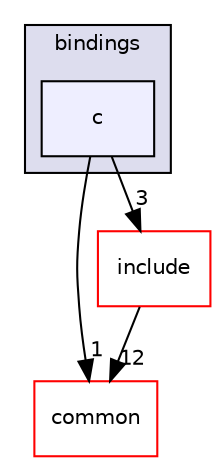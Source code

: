digraph "src/bindings/c" {
  compound=true
  node [ fontsize="10", fontname="Helvetica"];
  edge [ labelfontsize="10", labelfontname="Helvetica"];
  subgraph clusterdir_d6bb504969f9956cae533420d26d8855 {
    graph [ bgcolor="#ddddee", pencolor="black", label="bindings" fontname="Helvetica", fontsize="10", URL="dir_d6bb504969f9956cae533420d26d8855.html"]
  dir_0f6949322603962c3b5a813ae77c4345 [shape=box, label="c", style="filled", fillcolor="#eeeeff", pencolor="black", URL="dir_0f6949322603962c3b5a813ae77c4345.html"];
  }
  dir_bdd9a5d540de89e9fe90efdfc6973a4f [shape=box label="common" fillcolor="white" style="filled" color="red" URL="dir_bdd9a5d540de89e9fe90efdfc6973a4f.html"];
  dir_cedd4e4923668d84dbfc7d96a6891ec8 [shape=box label="include" fillcolor="white" style="filled" color="red" URL="dir_cedd4e4923668d84dbfc7d96a6891ec8.html"];
  dir_0f6949322603962c3b5a813ae77c4345->dir_bdd9a5d540de89e9fe90efdfc6973a4f [headlabel="1", labeldistance=1.5 headhref="dir_000016_000007.html"];
  dir_0f6949322603962c3b5a813ae77c4345->dir_cedd4e4923668d84dbfc7d96a6891ec8 [headlabel="3", labeldistance=1.5 headhref="dir_000016_000001.html"];
  dir_cedd4e4923668d84dbfc7d96a6891ec8->dir_bdd9a5d540de89e9fe90efdfc6973a4f [headlabel="12", labeldistance=1.5 headhref="dir_000001_000007.html"];
}
